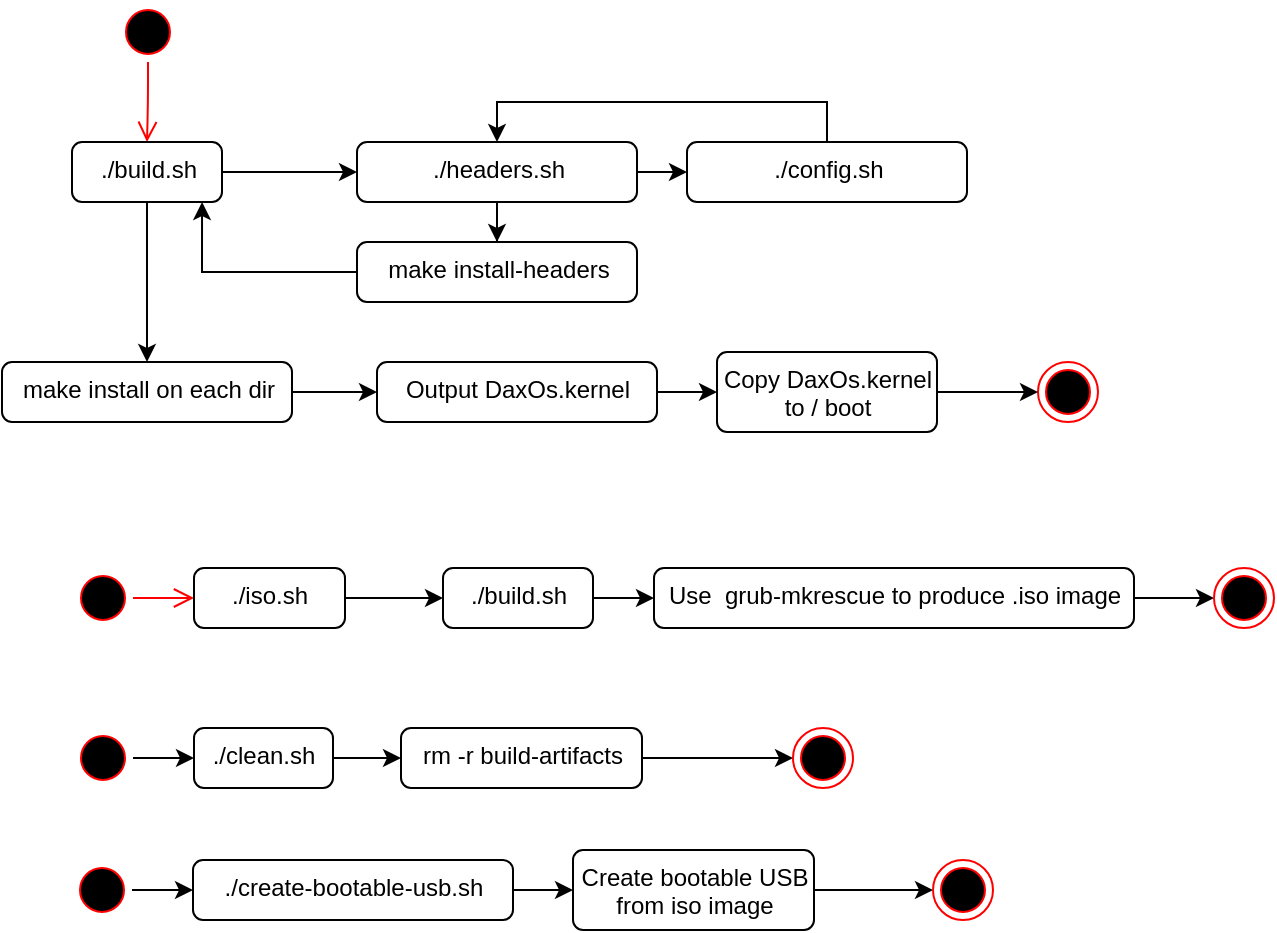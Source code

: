 <mxfile version="13.9.3" type="device"><diagram name="Page-1" id="e7e014a7-5840-1c2e-5031-d8a46d1fe8dd"><mxGraphModel dx="1396" dy="757" grid="1" gridSize="10" guides="1" tooltips="1" connect="1" arrows="1" fold="1" page="1" pageScale="1" pageWidth="1169" pageHeight="826" background="#ffffff" math="0" shadow="0"><root><mxCell id="0"/><mxCell id="1" parent="0"/><mxCell id="fyqdm_Vhhe_5w_9QpyxF-41" value="" style="ellipse;html=1;shape=startState;fillColor=#000000;strokeColor=#ff0000;" parent="1" vertex="1"><mxGeometry x="160" y="40" width="30" height="30" as="geometry"/></mxCell><mxCell id="fyqdm_Vhhe_5w_9QpyxF-42" value="" style="edgeStyle=orthogonalEdgeStyle;html=1;verticalAlign=bottom;endArrow=open;endSize=8;strokeColor=#ff0000;" parent="1" source="fyqdm_Vhhe_5w_9QpyxF-41" target="fyqdm_Vhhe_5w_9QpyxF-44" edge="1"><mxGeometry relative="1" as="geometry"><mxPoint x="175" y="120" as="targetPoint"/></mxGeometry></mxCell><mxCell id="fyqdm_Vhhe_5w_9QpyxF-68" style="edgeStyle=orthogonalEdgeStyle;rounded=0;orthogonalLoop=1;jettySize=auto;html=1;exitX=1;exitY=0.5;exitDx=0;exitDy=0;" parent="1" source="fyqdm_Vhhe_5w_9QpyxF-44" target="fyqdm_Vhhe_5w_9QpyxF-67" edge="1"><mxGeometry relative="1" as="geometry"/></mxCell><mxCell id="fyqdm_Vhhe_5w_9QpyxF-77" value="" style="edgeStyle=orthogonalEdgeStyle;rounded=0;orthogonalLoop=1;jettySize=auto;html=1;" parent="1" source="fyqdm_Vhhe_5w_9QpyxF-44" target="fyqdm_Vhhe_5w_9QpyxF-76" edge="1"><mxGeometry relative="1" as="geometry"/></mxCell><mxCell id="fyqdm_Vhhe_5w_9QpyxF-44" value="./build.sh" style="html=1;align=center;verticalAlign=top;rounded=1;absoluteArcSize=1;arcSize=10;dashed=0;" parent="1" vertex="1"><mxGeometry x="137" y="110" width="75" height="30" as="geometry"/></mxCell><mxCell id="fyqdm_Vhhe_5w_9QpyxF-70" style="edgeStyle=orthogonalEdgeStyle;rounded=0;orthogonalLoop=1;jettySize=auto;html=1;exitX=1;exitY=0.5;exitDx=0;exitDy=0;entryX=0;entryY=0.5;entryDx=0;entryDy=0;" parent="1" source="fyqdm_Vhhe_5w_9QpyxF-67" target="fyqdm_Vhhe_5w_9QpyxF-69" edge="1"><mxGeometry relative="1" as="geometry"/></mxCell><mxCell id="fyqdm_Vhhe_5w_9QpyxF-75" style="edgeStyle=orthogonalEdgeStyle;rounded=0;orthogonalLoop=1;jettySize=auto;html=1;exitX=0.5;exitY=1;exitDx=0;exitDy=0;" parent="1" source="fyqdm_Vhhe_5w_9QpyxF-67" target="fyqdm_Vhhe_5w_9QpyxF-72" edge="1"><mxGeometry relative="1" as="geometry"/></mxCell><mxCell id="fyqdm_Vhhe_5w_9QpyxF-67" value="./headers.sh" style="html=1;align=center;verticalAlign=top;rounded=1;absoluteArcSize=1;arcSize=10;dashed=0;" parent="1" vertex="1"><mxGeometry x="279.5" y="110" width="140" height="30" as="geometry"/></mxCell><mxCell id="fyqdm_Vhhe_5w_9QpyxF-90" style="edgeStyle=orthogonalEdgeStyle;rounded=0;orthogonalLoop=1;jettySize=auto;html=1;exitX=0.5;exitY=0;exitDx=0;exitDy=0;entryX=0.5;entryY=0;entryDx=0;entryDy=0;" parent="1" source="fyqdm_Vhhe_5w_9QpyxF-69" target="fyqdm_Vhhe_5w_9QpyxF-67" edge="1"><mxGeometry relative="1" as="geometry"/></mxCell><mxCell id="fyqdm_Vhhe_5w_9QpyxF-69" value="./config.sh" style="html=1;align=center;verticalAlign=top;rounded=1;absoluteArcSize=1;arcSize=10;dashed=0;" parent="1" vertex="1"><mxGeometry x="444.5" y="110" width="140" height="30" as="geometry"/></mxCell><mxCell id="fyqdm_Vhhe_5w_9QpyxF-92" style="edgeStyle=orthogonalEdgeStyle;rounded=0;orthogonalLoop=1;jettySize=auto;html=1;exitX=0;exitY=0.5;exitDx=0;exitDy=0;entryX=0.867;entryY=1;entryDx=0;entryDy=0;entryPerimeter=0;" parent="1" source="fyqdm_Vhhe_5w_9QpyxF-72" target="fyqdm_Vhhe_5w_9QpyxF-44" edge="1"><mxGeometry relative="1" as="geometry"/></mxCell><mxCell id="fyqdm_Vhhe_5w_9QpyxF-72" value="make install-headers" style="html=1;align=center;verticalAlign=top;rounded=1;absoluteArcSize=1;arcSize=10;dashed=0;" parent="1" vertex="1"><mxGeometry x="279.5" y="160" width="140" height="30" as="geometry"/></mxCell><mxCell id="fyqdm_Vhhe_5w_9QpyxF-79" style="edgeStyle=orthogonalEdgeStyle;rounded=0;orthogonalLoop=1;jettySize=auto;html=1;exitX=1;exitY=0.5;exitDx=0;exitDy=0;entryX=0;entryY=0.5;entryDx=0;entryDy=0;" parent="1" source="fyqdm_Vhhe_5w_9QpyxF-76" target="fyqdm_Vhhe_5w_9QpyxF-78" edge="1"><mxGeometry relative="1" as="geometry"/></mxCell><mxCell id="fyqdm_Vhhe_5w_9QpyxF-76" value="make install on each dir" style="html=1;align=center;verticalAlign=top;rounded=1;absoluteArcSize=1;arcSize=10;dashed=0;" parent="1" vertex="1"><mxGeometry x="102" y="220" width="145" height="30" as="geometry"/></mxCell><mxCell id="fyqdm_Vhhe_5w_9QpyxF-86" style="edgeStyle=none;rounded=0;orthogonalLoop=1;jettySize=auto;html=1;exitX=1;exitY=0.5;exitDx=0;exitDy=0;" parent="1" source="fyqdm_Vhhe_5w_9QpyxF-78" target="fyqdm_Vhhe_5w_9QpyxF-84" edge="1"><mxGeometry relative="1" as="geometry"/></mxCell><mxCell id="fyqdm_Vhhe_5w_9QpyxF-78" value="Output DaxOs.kernel" style="html=1;align=center;verticalAlign=top;rounded=1;absoluteArcSize=1;arcSize=10;dashed=0;whiteSpace=wrap;" parent="1" vertex="1"><mxGeometry x="289.5" y="220" width="140" height="30" as="geometry"/></mxCell><mxCell id="fyqdm_Vhhe_5w_9QpyxF-82" value="" style="ellipse;html=1;shape=endState;fillColor=#000000;strokeColor=#ff0000;rounded=0;shadow=0;" parent="1" vertex="1"><mxGeometry x="620" y="220" width="30" height="30" as="geometry"/></mxCell><mxCell id="fyqdm_Vhhe_5w_9QpyxF-87" style="edgeStyle=none;rounded=0;orthogonalLoop=1;jettySize=auto;html=1;exitX=1;exitY=0.5;exitDx=0;exitDy=0;entryX=0;entryY=0.5;entryDx=0;entryDy=0;" parent="1" source="fyqdm_Vhhe_5w_9QpyxF-84" target="fyqdm_Vhhe_5w_9QpyxF-82" edge="1"><mxGeometry relative="1" as="geometry"/></mxCell><mxCell id="fyqdm_Vhhe_5w_9QpyxF-84" value="Copy DaxOs.kernel to / boot" style="html=1;align=center;verticalAlign=top;rounded=1;absoluteArcSize=1;arcSize=10;dashed=0;whiteSpace=wrap;" parent="1" vertex="1"><mxGeometry x="459.5" y="215" width="110" height="40" as="geometry"/></mxCell><mxCell id="fyqdm_Vhhe_5w_9QpyxF-93" value="" style="ellipse;html=1;shape=startState;fillColor=#000000;strokeColor=#ff0000;rounded=0;shadow=0;" parent="1" vertex="1"><mxGeometry x="137.5" y="323" width="30" height="30" as="geometry"/></mxCell><mxCell id="fyqdm_Vhhe_5w_9QpyxF-94" value="" style="edgeStyle=orthogonalEdgeStyle;html=1;verticalAlign=bottom;endArrow=open;endSize=8;strokeColor=#ff0000;entryX=0;entryY=0.5;entryDx=0;entryDy=0;" parent="1" source="fyqdm_Vhhe_5w_9QpyxF-93" target="fyqdm_Vhhe_5w_9QpyxF-95" edge="1"><mxGeometry relative="1" as="geometry"><mxPoint x="143" y="373" as="targetPoint"/></mxGeometry></mxCell><mxCell id="fyqdm_Vhhe_5w_9QpyxF-97" style="edgeStyle=orthogonalEdgeStyle;rounded=0;orthogonalLoop=1;jettySize=auto;html=1;exitX=1;exitY=0.5;exitDx=0;exitDy=0;entryX=0;entryY=0.5;entryDx=0;entryDy=0;" parent="1" source="fyqdm_Vhhe_5w_9QpyxF-95" target="fyqdm_Vhhe_5w_9QpyxF-96" edge="1"><mxGeometry relative="1" as="geometry"/></mxCell><mxCell id="fyqdm_Vhhe_5w_9QpyxF-95" value="./iso.sh" style="html=1;align=center;verticalAlign=top;rounded=1;absoluteArcSize=1;arcSize=10;dashed=0;whiteSpace=wrap;" parent="1" vertex="1"><mxGeometry x="198" y="323" width="75.5" height="30" as="geometry"/></mxCell><mxCell id="fyqdm_Vhhe_5w_9QpyxF-99" style="edgeStyle=orthogonalEdgeStyle;rounded=0;orthogonalLoop=1;jettySize=auto;html=1;exitX=1;exitY=0.5;exitDx=0;exitDy=0;entryX=0;entryY=0.5;entryDx=0;entryDy=0;" parent="1" source="fyqdm_Vhhe_5w_9QpyxF-96" target="fyqdm_Vhhe_5w_9QpyxF-98" edge="1"><mxGeometry relative="1" as="geometry"/></mxCell><mxCell id="fyqdm_Vhhe_5w_9QpyxF-96" value="./build.sh" style="html=1;align=center;verticalAlign=top;rounded=1;absoluteArcSize=1;arcSize=10;dashed=0;" parent="1" vertex="1"><mxGeometry x="322.5" y="323" width="75" height="30" as="geometry"/></mxCell><mxCell id="fyqdm_Vhhe_5w_9QpyxF-101" style="edgeStyle=orthogonalEdgeStyle;rounded=0;orthogonalLoop=1;jettySize=auto;html=1;exitX=1;exitY=0.5;exitDx=0;exitDy=0;entryX=0;entryY=0.5;entryDx=0;entryDy=0;" parent="1" source="fyqdm_Vhhe_5w_9QpyxF-98" target="fyqdm_Vhhe_5w_9QpyxF-100" edge="1"><mxGeometry relative="1" as="geometry"/></mxCell><mxCell id="fyqdm_Vhhe_5w_9QpyxF-98" value="Use&amp;nbsp; grub-mkrescue to produce .iso image" style="html=1;align=center;verticalAlign=top;rounded=1;absoluteArcSize=1;arcSize=10;dashed=0;" parent="1" vertex="1"><mxGeometry x="428" y="323" width="240" height="30" as="geometry"/></mxCell><mxCell id="fyqdm_Vhhe_5w_9QpyxF-100" value="" style="ellipse;html=1;shape=endState;fillColor=#000000;strokeColor=#ff0000;rounded=0;shadow=0;" parent="1" vertex="1"><mxGeometry x="708" y="323" width="30" height="30" as="geometry"/></mxCell><mxCell id="fmVMkHLtPoPu5UM-xh02-3" style="edgeStyle=orthogonalEdgeStyle;rounded=0;orthogonalLoop=1;jettySize=auto;html=1;exitX=1;exitY=0.5;exitDx=0;exitDy=0;" parent="1" source="fmVMkHLtPoPu5UM-xh02-1" target="fmVMkHLtPoPu5UM-xh02-2" edge="1"><mxGeometry relative="1" as="geometry"/></mxCell><mxCell id="fmVMkHLtPoPu5UM-xh02-1" value="" style="ellipse;html=1;shape=startState;fillColor=#000000;strokeColor=#ff0000;rounded=0;shadow=0;" parent="1" vertex="1"><mxGeometry x="137.5" y="403" width="30" height="30" as="geometry"/></mxCell><mxCell id="fmVMkHLtPoPu5UM-xh02-7" value="" style="edgeStyle=orthogonalEdgeStyle;rounded=0;orthogonalLoop=1;jettySize=auto;html=1;" parent="1" source="fmVMkHLtPoPu5UM-xh02-2" target="fmVMkHLtPoPu5UM-xh02-4" edge="1"><mxGeometry relative="1" as="geometry"/></mxCell><mxCell id="fmVMkHLtPoPu5UM-xh02-2" value="./clean.sh" style="html=1;align=center;verticalAlign=top;rounded=1;absoluteArcSize=1;arcSize=10;dashed=0;whiteSpace=wrap;" parent="1" vertex="1"><mxGeometry x="198" y="403" width="69.5" height="30" as="geometry"/></mxCell><mxCell id="fmVMkHLtPoPu5UM-xh02-5" style="edgeStyle=orthogonalEdgeStyle;rounded=0;orthogonalLoop=1;jettySize=auto;html=1;entryX=0;entryY=0.5;entryDx=0;entryDy=0;" parent="1" source="fmVMkHLtPoPu5UM-xh02-4" target="fmVMkHLtPoPu5UM-xh02-6" edge="1"><mxGeometry relative="1" as="geometry"><mxPoint x="577.5" y="568" as="targetPoint"/></mxGeometry></mxCell><mxCell id="fmVMkHLtPoPu5UM-xh02-4" value="rm -r build-artifacts" style="html=1;align=center;verticalAlign=top;rounded=1;absoluteArcSize=1;arcSize=10;dashed=0;" parent="1" vertex="1"><mxGeometry x="301.5" y="403" width="120.5" height="30" as="geometry"/></mxCell><mxCell id="fmVMkHLtPoPu5UM-xh02-6" value="" style="ellipse;html=1;shape=endState;fillColor=#000000;strokeColor=#ff0000;rounded=0;shadow=0;" parent="1" vertex="1"><mxGeometry x="497.5" y="403" width="30" height="30" as="geometry"/></mxCell><mxCell id="fmVMkHLtPoPu5UM-xh02-9" style="edgeStyle=orthogonalEdgeStyle;rounded=0;orthogonalLoop=1;jettySize=auto;html=1;exitX=1;exitY=0.5;exitDx=0;exitDy=0;" parent="1" source="fmVMkHLtPoPu5UM-xh02-10" target="fmVMkHLtPoPu5UM-xh02-11" edge="1"><mxGeometry relative="1" as="geometry"/></mxCell><mxCell id="fmVMkHLtPoPu5UM-xh02-10" value="" style="ellipse;html=1;shape=startState;fillColor=#000000;strokeColor=#ff0000;rounded=0;shadow=0;" parent="1" vertex="1"><mxGeometry x="137" y="469" width="30" height="30" as="geometry"/></mxCell><mxCell id="fmVMkHLtPoPu5UM-xh02-13" value="" style="edgeStyle=orthogonalEdgeStyle;rounded=0;orthogonalLoop=1;jettySize=auto;html=1;" parent="1" source="fmVMkHLtPoPu5UM-xh02-11" target="fmVMkHLtPoPu5UM-xh02-12" edge="1"><mxGeometry relative="1" as="geometry"/></mxCell><mxCell id="fmVMkHLtPoPu5UM-xh02-11" value="./create-bootable-usb.sh" style="html=1;align=center;verticalAlign=top;rounded=1;absoluteArcSize=1;arcSize=10;dashed=0;whiteSpace=wrap;" parent="1" vertex="1"><mxGeometry x="197.5" y="469" width="160" height="30" as="geometry"/></mxCell><mxCell id="fmVMkHLtPoPu5UM-xh02-15" style="edgeStyle=orthogonalEdgeStyle;rounded=0;orthogonalLoop=1;jettySize=auto;html=1;exitX=1;exitY=0.5;exitDx=0;exitDy=0;" parent="1" source="fmVMkHLtPoPu5UM-xh02-12" target="fmVMkHLtPoPu5UM-xh02-14" edge="1"><mxGeometry relative="1" as="geometry"/></mxCell><mxCell id="fmVMkHLtPoPu5UM-xh02-12" value="Create bootable USB from iso image" style="html=1;align=center;verticalAlign=top;rounded=1;absoluteArcSize=1;arcSize=10;dashed=0;whiteSpace=wrap;" parent="1" vertex="1"><mxGeometry x="387.5" y="464" width="120.5" height="40" as="geometry"/></mxCell><mxCell id="fmVMkHLtPoPu5UM-xh02-14" value="" style="ellipse;html=1;shape=endState;fillColor=#000000;strokeColor=#ff0000;rounded=0;shadow=0;" parent="1" vertex="1"><mxGeometry x="567.5" y="469" width="30" height="30" as="geometry"/></mxCell></root></mxGraphModel></diagram></mxfile>